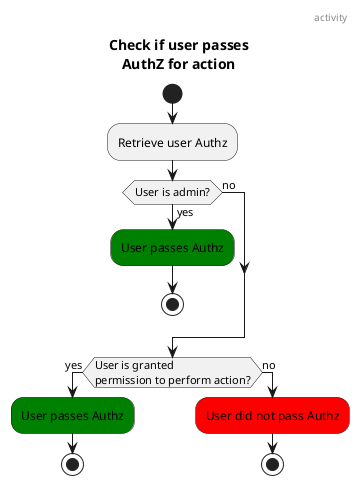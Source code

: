 @startuml authz-activity
header activity
title Check if user passes\nAuthZ for action

start
:Retrieve user Authz;
if (User is admin?) then (yes)
    #green:User passes Authz;
    stop
else (no)
endif
if (User is granted\npermission to perform action?) then (yes)
    #green:User passes Authz;
    stop
else (no)
    #red:User did not pass Authz;
    stop
endif

@enduml